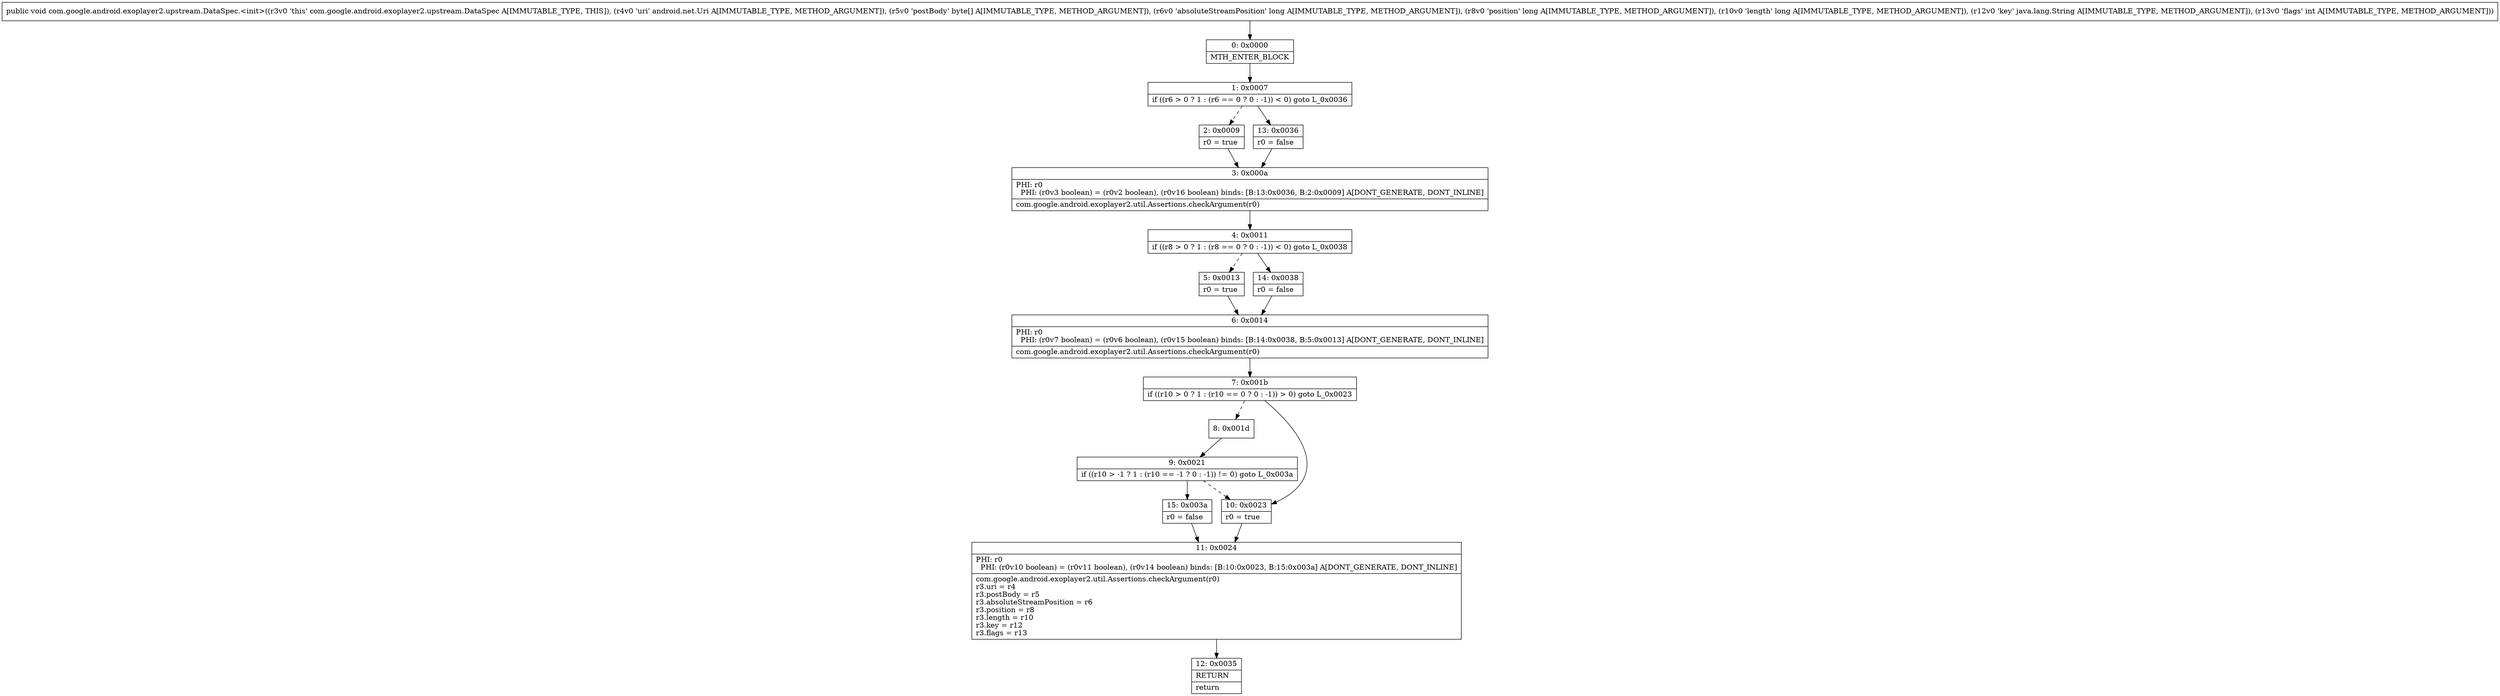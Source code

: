 digraph "CFG forcom.google.android.exoplayer2.upstream.DataSpec.\<init\>(Landroid\/net\/Uri;[BJJJLjava\/lang\/String;I)V" {
Node_0 [shape=record,label="{0\:\ 0x0000|MTH_ENTER_BLOCK\l}"];
Node_1 [shape=record,label="{1\:\ 0x0007|if ((r6 \> 0 ? 1 : (r6 == 0 ? 0 : \-1)) \< 0) goto L_0x0036\l}"];
Node_2 [shape=record,label="{2\:\ 0x0009|r0 = true\l}"];
Node_3 [shape=record,label="{3\:\ 0x000a|PHI: r0 \l  PHI: (r0v3 boolean) = (r0v2 boolean), (r0v16 boolean) binds: [B:13:0x0036, B:2:0x0009] A[DONT_GENERATE, DONT_INLINE]\l|com.google.android.exoplayer2.util.Assertions.checkArgument(r0)\l}"];
Node_4 [shape=record,label="{4\:\ 0x0011|if ((r8 \> 0 ? 1 : (r8 == 0 ? 0 : \-1)) \< 0) goto L_0x0038\l}"];
Node_5 [shape=record,label="{5\:\ 0x0013|r0 = true\l}"];
Node_6 [shape=record,label="{6\:\ 0x0014|PHI: r0 \l  PHI: (r0v7 boolean) = (r0v6 boolean), (r0v15 boolean) binds: [B:14:0x0038, B:5:0x0013] A[DONT_GENERATE, DONT_INLINE]\l|com.google.android.exoplayer2.util.Assertions.checkArgument(r0)\l}"];
Node_7 [shape=record,label="{7\:\ 0x001b|if ((r10 \> 0 ? 1 : (r10 == 0 ? 0 : \-1)) \> 0) goto L_0x0023\l}"];
Node_8 [shape=record,label="{8\:\ 0x001d}"];
Node_9 [shape=record,label="{9\:\ 0x0021|if ((r10 \> \-1 ? 1 : (r10 == \-1 ? 0 : \-1)) != 0) goto L_0x003a\l}"];
Node_10 [shape=record,label="{10\:\ 0x0023|r0 = true\l}"];
Node_11 [shape=record,label="{11\:\ 0x0024|PHI: r0 \l  PHI: (r0v10 boolean) = (r0v11 boolean), (r0v14 boolean) binds: [B:10:0x0023, B:15:0x003a] A[DONT_GENERATE, DONT_INLINE]\l|com.google.android.exoplayer2.util.Assertions.checkArgument(r0)\lr3.uri = r4\lr3.postBody = r5\lr3.absoluteStreamPosition = r6\lr3.position = r8\lr3.length = r10\lr3.key = r12\lr3.flags = r13\l}"];
Node_12 [shape=record,label="{12\:\ 0x0035|RETURN\l|return\l}"];
Node_13 [shape=record,label="{13\:\ 0x0036|r0 = false\l}"];
Node_14 [shape=record,label="{14\:\ 0x0038|r0 = false\l}"];
Node_15 [shape=record,label="{15\:\ 0x003a|r0 = false\l}"];
MethodNode[shape=record,label="{public void com.google.android.exoplayer2.upstream.DataSpec.\<init\>((r3v0 'this' com.google.android.exoplayer2.upstream.DataSpec A[IMMUTABLE_TYPE, THIS]), (r4v0 'uri' android.net.Uri A[IMMUTABLE_TYPE, METHOD_ARGUMENT]), (r5v0 'postBody' byte[] A[IMMUTABLE_TYPE, METHOD_ARGUMENT]), (r6v0 'absoluteStreamPosition' long A[IMMUTABLE_TYPE, METHOD_ARGUMENT]), (r8v0 'position' long A[IMMUTABLE_TYPE, METHOD_ARGUMENT]), (r10v0 'length' long A[IMMUTABLE_TYPE, METHOD_ARGUMENT]), (r12v0 'key' java.lang.String A[IMMUTABLE_TYPE, METHOD_ARGUMENT]), (r13v0 'flags' int A[IMMUTABLE_TYPE, METHOD_ARGUMENT])) }"];
MethodNode -> Node_0;
Node_0 -> Node_1;
Node_1 -> Node_2[style=dashed];
Node_1 -> Node_13;
Node_2 -> Node_3;
Node_3 -> Node_4;
Node_4 -> Node_5[style=dashed];
Node_4 -> Node_14;
Node_5 -> Node_6;
Node_6 -> Node_7;
Node_7 -> Node_8[style=dashed];
Node_7 -> Node_10;
Node_8 -> Node_9;
Node_9 -> Node_10[style=dashed];
Node_9 -> Node_15;
Node_10 -> Node_11;
Node_11 -> Node_12;
Node_13 -> Node_3;
Node_14 -> Node_6;
Node_15 -> Node_11;
}

